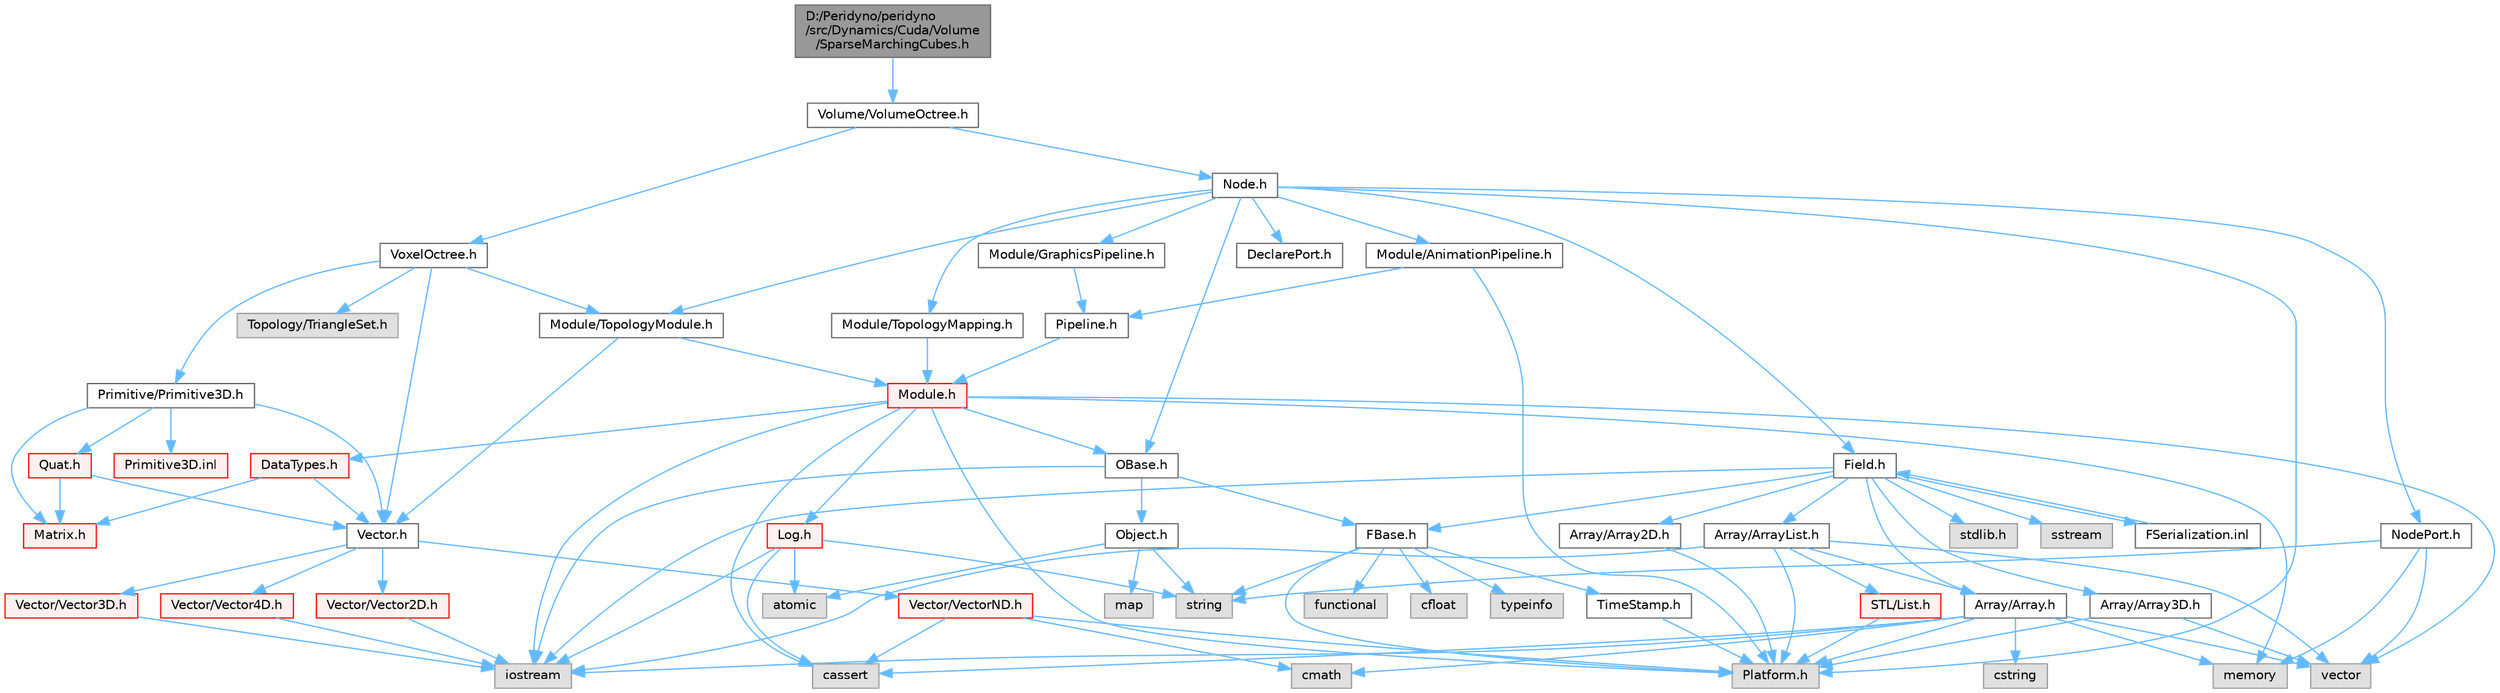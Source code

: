 digraph "D:/Peridyno/peridyno/src/Dynamics/Cuda/Volume/SparseMarchingCubes.h"
{
 // LATEX_PDF_SIZE
  bgcolor="transparent";
  edge [fontname=Helvetica,fontsize=10,labelfontname=Helvetica,labelfontsize=10];
  node [fontname=Helvetica,fontsize=10,shape=box,height=0.2,width=0.4];
  Node1 [id="Node000001",label="D:/Peridyno/peridyno\l/src/Dynamics/Cuda/Volume\l/SparseMarchingCubes.h",height=0.2,width=0.4,color="gray40", fillcolor="grey60", style="filled", fontcolor="black",tooltip=" "];
  Node1 -> Node2 [id="edge1_Node000001_Node000002",color="steelblue1",style="solid",tooltip=" "];
  Node2 [id="Node000002",label="Volume/VolumeOctree.h",height=0.2,width=0.4,color="grey40", fillcolor="white", style="filled",URL="$_volume_octree_8h.html",tooltip=" "];
  Node2 -> Node3 [id="edge2_Node000002_Node000003",color="steelblue1",style="solid",tooltip=" "];
  Node3 [id="Node000003",label="Node.h",height=0.2,width=0.4,color="grey40", fillcolor="white", style="filled",URL="$_node_8h.html",tooltip=" "];
  Node3 -> Node4 [id="edge3_Node000003_Node000004",color="steelblue1",style="solid",tooltip=" "];
  Node4 [id="Node000004",label="OBase.h",height=0.2,width=0.4,color="grey40", fillcolor="white", style="filled",URL="$_o_base_8h.html",tooltip=" "];
  Node4 -> Node5 [id="edge4_Node000004_Node000005",color="steelblue1",style="solid",tooltip=" "];
  Node5 [id="Node000005",label="iostream",height=0.2,width=0.4,color="grey60", fillcolor="#E0E0E0", style="filled",tooltip=" "];
  Node4 -> Node6 [id="edge5_Node000004_Node000006",color="steelblue1",style="solid",tooltip=" "];
  Node6 [id="Node000006",label="FBase.h",height=0.2,width=0.4,color="grey40", fillcolor="white", style="filled",URL="$_f_base_8h.html",tooltip=" "];
  Node6 -> Node7 [id="edge6_Node000006_Node000007",color="steelblue1",style="solid",tooltip=" "];
  Node7 [id="Node000007",label="Platform.h",height=0.2,width=0.4,color="grey60", fillcolor="#E0E0E0", style="filled",tooltip=" "];
  Node6 -> Node8 [id="edge7_Node000006_Node000008",color="steelblue1",style="solid",tooltip=" "];
  Node8 [id="Node000008",label="TimeStamp.h",height=0.2,width=0.4,color="grey40", fillcolor="white", style="filled",URL="$_time_stamp_8h.html",tooltip=" "];
  Node8 -> Node7 [id="edge8_Node000008_Node000007",color="steelblue1",style="solid",tooltip=" "];
  Node6 -> Node9 [id="edge9_Node000006_Node000009",color="steelblue1",style="solid",tooltip=" "];
  Node9 [id="Node000009",label="typeinfo",height=0.2,width=0.4,color="grey60", fillcolor="#E0E0E0", style="filled",tooltip=" "];
  Node6 -> Node10 [id="edge10_Node000006_Node000010",color="steelblue1",style="solid",tooltip=" "];
  Node10 [id="Node000010",label="string",height=0.2,width=0.4,color="grey60", fillcolor="#E0E0E0", style="filled",tooltip=" "];
  Node6 -> Node11 [id="edge11_Node000006_Node000011",color="steelblue1",style="solid",tooltip=" "];
  Node11 [id="Node000011",label="functional",height=0.2,width=0.4,color="grey60", fillcolor="#E0E0E0", style="filled",tooltip=" "];
  Node6 -> Node12 [id="edge12_Node000006_Node000012",color="steelblue1",style="solid",tooltip=" "];
  Node12 [id="Node000012",label="cfloat",height=0.2,width=0.4,color="grey60", fillcolor="#E0E0E0", style="filled",tooltip=" "];
  Node4 -> Node13 [id="edge13_Node000004_Node000013",color="steelblue1",style="solid",tooltip=" "];
  Node13 [id="Node000013",label="Object.h",height=0.2,width=0.4,color="grey40", fillcolor="white", style="filled",URL="$_object_8h.html",tooltip=" "];
  Node13 -> Node10 [id="edge14_Node000013_Node000010",color="steelblue1",style="solid",tooltip=" "];
  Node13 -> Node14 [id="edge15_Node000013_Node000014",color="steelblue1",style="solid",tooltip=" "];
  Node14 [id="Node000014",label="atomic",height=0.2,width=0.4,color="grey60", fillcolor="#E0E0E0", style="filled",tooltip=" "];
  Node13 -> Node15 [id="edge16_Node000013_Node000015",color="steelblue1",style="solid",tooltip=" "];
  Node15 [id="Node000015",label="map",height=0.2,width=0.4,color="grey60", fillcolor="#E0E0E0", style="filled",tooltip=" "];
  Node3 -> Node16 [id="edge17_Node000003_Node000016",color="steelblue1",style="solid",tooltip=" "];
  Node16 [id="Node000016",label="Field.h",height=0.2,width=0.4,color="grey40", fillcolor="white", style="filled",URL="$_field_8h.html",tooltip=" "];
  Node16 -> Node5 [id="edge18_Node000016_Node000005",color="steelblue1",style="solid",tooltip=" "];
  Node16 -> Node17 [id="edge19_Node000016_Node000017",color="steelblue1",style="solid",tooltip=" "];
  Node17 [id="Node000017",label="stdlib.h",height=0.2,width=0.4,color="grey60", fillcolor="#E0E0E0", style="filled",tooltip=" "];
  Node16 -> Node18 [id="edge20_Node000016_Node000018",color="steelblue1",style="solid",tooltip=" "];
  Node18 [id="Node000018",label="sstream",height=0.2,width=0.4,color="grey60", fillcolor="#E0E0E0", style="filled",tooltip=" "];
  Node16 -> Node6 [id="edge21_Node000016_Node000006",color="steelblue1",style="solid",tooltip=" "];
  Node16 -> Node19 [id="edge22_Node000016_Node000019",color="steelblue1",style="solid",tooltip=" "];
  Node19 [id="Node000019",label="Array/Array.h",height=0.2,width=0.4,color="grey40", fillcolor="white", style="filled",URL="$_array_8h.html",tooltip=" "];
  Node19 -> Node7 [id="edge23_Node000019_Node000007",color="steelblue1",style="solid",tooltip=" "];
  Node19 -> Node20 [id="edge24_Node000019_Node000020",color="steelblue1",style="solid",tooltip=" "];
  Node20 [id="Node000020",label="cassert",height=0.2,width=0.4,color="grey60", fillcolor="#E0E0E0", style="filled",tooltip=" "];
  Node19 -> Node21 [id="edge25_Node000019_Node000021",color="steelblue1",style="solid",tooltip=" "];
  Node21 [id="Node000021",label="vector",height=0.2,width=0.4,color="grey60", fillcolor="#E0E0E0", style="filled",tooltip=" "];
  Node19 -> Node5 [id="edge26_Node000019_Node000005",color="steelblue1",style="solid",tooltip=" "];
  Node19 -> Node22 [id="edge27_Node000019_Node000022",color="steelblue1",style="solid",tooltip=" "];
  Node22 [id="Node000022",label="cstring",height=0.2,width=0.4,color="grey60", fillcolor="#E0E0E0", style="filled",tooltip=" "];
  Node19 -> Node23 [id="edge28_Node000019_Node000023",color="steelblue1",style="solid",tooltip=" "];
  Node23 [id="Node000023",label="memory",height=0.2,width=0.4,color="grey60", fillcolor="#E0E0E0", style="filled",tooltip=" "];
  Node19 -> Node24 [id="edge29_Node000019_Node000024",color="steelblue1",style="solid",tooltip=" "];
  Node24 [id="Node000024",label="cmath",height=0.2,width=0.4,color="grey60", fillcolor="#E0E0E0", style="filled",tooltip=" "];
  Node16 -> Node25 [id="edge30_Node000016_Node000025",color="steelblue1",style="solid",tooltip=" "];
  Node25 [id="Node000025",label="Array/Array2D.h",height=0.2,width=0.4,color="grey40", fillcolor="white", style="filled",URL="$_array2_d_8h.html",tooltip=" "];
  Node25 -> Node7 [id="edge31_Node000025_Node000007",color="steelblue1",style="solid",tooltip=" "];
  Node16 -> Node26 [id="edge32_Node000016_Node000026",color="steelblue1",style="solid",tooltip=" "];
  Node26 [id="Node000026",label="Array/Array3D.h",height=0.2,width=0.4,color="grey40", fillcolor="white", style="filled",URL="$_array3_d_8h.html",tooltip=" "];
  Node26 -> Node7 [id="edge33_Node000026_Node000007",color="steelblue1",style="solid",tooltip=" "];
  Node26 -> Node21 [id="edge34_Node000026_Node000021",color="steelblue1",style="solid",tooltip=" "];
  Node16 -> Node27 [id="edge35_Node000016_Node000027",color="steelblue1",style="solid",tooltip=" "];
  Node27 [id="Node000027",label="Array/ArrayList.h",height=0.2,width=0.4,color="grey40", fillcolor="white", style="filled",URL="$_array_list_8h.html",tooltip=" "];
  Node27 -> Node21 [id="edge36_Node000027_Node000021",color="steelblue1",style="solid",tooltip=" "];
  Node27 -> Node5 [id="edge37_Node000027_Node000005",color="steelblue1",style="solid",tooltip=" "];
  Node27 -> Node7 [id="edge38_Node000027_Node000007",color="steelblue1",style="solid",tooltip=" "];
  Node27 -> Node28 [id="edge39_Node000027_Node000028",color="steelblue1",style="solid",tooltip=" "];
  Node28 [id="Node000028",label="STL/List.h",height=0.2,width=0.4,color="red", fillcolor="#FFF0F0", style="filled",URL="$_list_8h.html",tooltip=" "];
  Node28 -> Node7 [id="edge40_Node000028_Node000007",color="steelblue1",style="solid",tooltip=" "];
  Node27 -> Node19 [id="edge41_Node000027_Node000019",color="steelblue1",style="solid",tooltip=" "];
  Node16 -> Node68 [id="edge42_Node000016_Node000068",color="steelblue1",style="solid",tooltip=" "];
  Node68 [id="Node000068",label="FSerialization.inl",height=0.2,width=0.4,color="grey40", fillcolor="white", style="filled",URL="$_f_serialization_8inl.html",tooltip=" "];
  Node68 -> Node16 [id="edge43_Node000068_Node000016",color="steelblue1",style="solid",tooltip=" "];
  Node3 -> Node7 [id="edge44_Node000003_Node000007",color="steelblue1",style="solid",tooltip=" "];
  Node3 -> Node69 [id="edge45_Node000003_Node000069",color="steelblue1",style="solid",tooltip=" "];
  Node69 [id="Node000069",label="DeclarePort.h",height=0.2,width=0.4,color="grey40", fillcolor="white", style="filled",URL="$_declare_port_8h.html",tooltip=" "];
  Node3 -> Node70 [id="edge46_Node000003_Node000070",color="steelblue1",style="solid",tooltip=" "];
  Node70 [id="Node000070",label="NodePort.h",height=0.2,width=0.4,color="grey40", fillcolor="white", style="filled",URL="$_node_port_8h.html",tooltip=" "];
  Node70 -> Node10 [id="edge47_Node000070_Node000010",color="steelblue1",style="solid",tooltip=" "];
  Node70 -> Node21 [id="edge48_Node000070_Node000021",color="steelblue1",style="solid",tooltip=" "];
  Node70 -> Node23 [id="edge49_Node000070_Node000023",color="steelblue1",style="solid",tooltip=" "];
  Node3 -> Node71 [id="edge50_Node000003_Node000071",color="steelblue1",style="solid",tooltip=" "];
  Node71 [id="Node000071",label="Module/TopologyModule.h",height=0.2,width=0.4,color="grey40", fillcolor="white", style="filled",URL="$_topology_module_8h.html",tooltip=" "];
  Node71 -> Node32 [id="edge51_Node000071_Node000032",color="steelblue1",style="solid",tooltip=" "];
  Node32 [id="Node000032",label="Vector.h",height=0.2,width=0.4,color="grey40", fillcolor="white", style="filled",URL="$_vector_8h.html",tooltip=" "];
  Node32 -> Node33 [id="edge52_Node000032_Node000033",color="steelblue1",style="solid",tooltip=" "];
  Node33 [id="Node000033",label="Vector/Vector2D.h",height=0.2,width=0.4,color="red", fillcolor="#FFF0F0", style="filled",URL="$_vector2_d_8h.html",tooltip=" "];
  Node33 -> Node5 [id="edge53_Node000033_Node000005",color="steelblue1",style="solid",tooltip=" "];
  Node32 -> Node39 [id="edge54_Node000032_Node000039",color="steelblue1",style="solid",tooltip=" "];
  Node39 [id="Node000039",label="Vector/Vector3D.h",height=0.2,width=0.4,color="red", fillcolor="#FFF0F0", style="filled",URL="$_vector3_d_8h.html",tooltip=" "];
  Node39 -> Node5 [id="edge55_Node000039_Node000005",color="steelblue1",style="solid",tooltip=" "];
  Node32 -> Node42 [id="edge56_Node000032_Node000042",color="steelblue1",style="solid",tooltip=" "];
  Node42 [id="Node000042",label="Vector/Vector4D.h",height=0.2,width=0.4,color="red", fillcolor="#FFF0F0", style="filled",URL="$_vector4_d_8h.html",tooltip=" "];
  Node42 -> Node5 [id="edge57_Node000042_Node000005",color="steelblue1",style="solid",tooltip=" "];
  Node32 -> Node45 [id="edge58_Node000032_Node000045",color="steelblue1",style="solid",tooltip=" "];
  Node45 [id="Node000045",label="Vector/VectorND.h",height=0.2,width=0.4,color="red", fillcolor="#FFF0F0", style="filled",URL="$_vector_n_d_8h.html",tooltip=" "];
  Node45 -> Node24 [id="edge59_Node000045_Node000024",color="steelblue1",style="solid",tooltip=" "];
  Node45 -> Node20 [id="edge60_Node000045_Node000020",color="steelblue1",style="solid",tooltip=" "];
  Node45 -> Node7 [id="edge61_Node000045_Node000007",color="steelblue1",style="solid",tooltip=" "];
  Node71 -> Node72 [id="edge62_Node000071_Node000072",color="steelblue1",style="solid",tooltip=" "];
  Node72 [id="Node000072",label="Module.h",height=0.2,width=0.4,color="red", fillcolor="#FFF0F0", style="filled",URL="$_module_8h.html",tooltip=" "];
  Node72 -> Node7 [id="edge63_Node000072_Node000007",color="steelblue1",style="solid",tooltip=" "];
  Node72 -> Node23 [id="edge64_Node000072_Node000023",color="steelblue1",style="solid",tooltip=" "];
  Node72 -> Node21 [id="edge65_Node000072_Node000021",color="steelblue1",style="solid",tooltip=" "];
  Node72 -> Node20 [id="edge66_Node000072_Node000020",color="steelblue1",style="solid",tooltip=" "];
  Node72 -> Node5 [id="edge67_Node000072_Node000005",color="steelblue1",style="solid",tooltip=" "];
  Node72 -> Node4 [id="edge68_Node000072_Node000004",color="steelblue1",style="solid",tooltip=" "];
  Node72 -> Node73 [id="edge69_Node000072_Node000073",color="steelblue1",style="solid",tooltip=" "];
  Node73 [id="Node000073",label="Log.h",height=0.2,width=0.4,color="red", fillcolor="#FFF0F0", style="filled",URL="$_log_8h.html",tooltip=" "];
  Node73 -> Node10 [id="edge70_Node000073_Node000010",color="steelblue1",style="solid",tooltip=" "];
  Node73 -> Node5 [id="edge71_Node000073_Node000005",color="steelblue1",style="solid",tooltip=" "];
  Node73 -> Node20 [id="edge72_Node000073_Node000020",color="steelblue1",style="solid",tooltip=" "];
  Node73 -> Node14 [id="edge73_Node000073_Node000014",color="steelblue1",style="solid",tooltip=" "];
  Node72 -> Node82 [id="edge74_Node000072_Node000082",color="steelblue1",style="solid",tooltip=" "];
  Node82 [id="Node000082",label="DataTypes.h",height=0.2,width=0.4,color="red", fillcolor="#FFF0F0", style="filled",URL="$_data_types_8h.html",tooltip=" "];
  Node82 -> Node32 [id="edge75_Node000082_Node000032",color="steelblue1",style="solid",tooltip=" "];
  Node82 -> Node50 [id="edge76_Node000082_Node000050",color="steelblue1",style="solid",tooltip=" "];
  Node50 [id="Node000050",label="Matrix.h",height=0.2,width=0.4,color="red", fillcolor="#FFF0F0", style="filled",URL="$_matrix_8h.html",tooltip=" "];
  Node3 -> Node92 [id="edge77_Node000003_Node000092",color="steelblue1",style="solid",tooltip=" "];
  Node92 [id="Node000092",label="Module/TopologyMapping.h",height=0.2,width=0.4,color="grey40", fillcolor="white", style="filled",URL="$_topology_mapping_8h.html",tooltip=" "];
  Node92 -> Node72 [id="edge78_Node000092_Node000072",color="steelblue1",style="solid",tooltip=" "];
  Node3 -> Node93 [id="edge79_Node000003_Node000093",color="steelblue1",style="solid",tooltip=" "];
  Node93 [id="Node000093",label="Module/AnimationPipeline.h",height=0.2,width=0.4,color="grey40", fillcolor="white", style="filled",URL="$_animation_pipeline_8h.html",tooltip=" "];
  Node93 -> Node94 [id="edge80_Node000093_Node000094",color="steelblue1",style="solid",tooltip=" "];
  Node94 [id="Node000094",label="Pipeline.h",height=0.2,width=0.4,color="grey40", fillcolor="white", style="filled",URL="$_pipeline_8h.html",tooltip=" "];
  Node94 -> Node72 [id="edge81_Node000094_Node000072",color="steelblue1",style="solid",tooltip=" "];
  Node93 -> Node7 [id="edge82_Node000093_Node000007",color="steelblue1",style="solid",tooltip=" "];
  Node3 -> Node95 [id="edge83_Node000003_Node000095",color="steelblue1",style="solid",tooltip=" "];
  Node95 [id="Node000095",label="Module/GraphicsPipeline.h",height=0.2,width=0.4,color="grey40", fillcolor="white", style="filled",URL="$_graphics_pipeline_8h.html",tooltip=" "];
  Node95 -> Node94 [id="edge84_Node000095_Node000094",color="steelblue1",style="solid",tooltip=" "];
  Node2 -> Node96 [id="edge85_Node000002_Node000096",color="steelblue1",style="solid",tooltip=" "];
  Node96 [id="Node000096",label="VoxelOctree.h",height=0.2,width=0.4,color="grey40", fillcolor="white", style="filled",URL="$_voxel_octree_8h.html",tooltip=" "];
  Node96 -> Node97 [id="edge86_Node000096_Node000097",color="steelblue1",style="solid",tooltip=" "];
  Node97 [id="Node000097",label="Topology/TriangleSet.h",height=0.2,width=0.4,color="grey60", fillcolor="#E0E0E0", style="filled",tooltip=" "];
  Node96 -> Node71 [id="edge87_Node000096_Node000071",color="steelblue1",style="solid",tooltip=" "];
  Node96 -> Node98 [id="edge88_Node000096_Node000098",color="steelblue1",style="solid",tooltip=" "];
  Node98 [id="Node000098",label="Primitive/Primitive3D.h",height=0.2,width=0.4,color="grey40", fillcolor="white", style="filled",URL="$_primitive3_d_8h.html",tooltip=" "];
  Node98 -> Node32 [id="edge89_Node000098_Node000032",color="steelblue1",style="solid",tooltip=" "];
  Node98 -> Node50 [id="edge90_Node000098_Node000050",color="steelblue1",style="solid",tooltip=" "];
  Node98 -> Node63 [id="edge91_Node000098_Node000063",color="steelblue1",style="solid",tooltip=" "];
  Node63 [id="Node000063",label="Quat.h",height=0.2,width=0.4,color="red", fillcolor="#FFF0F0", style="filled",URL="$_quat_8h.html",tooltip="Implementation of quaternion."];
  Node63 -> Node32 [id="edge92_Node000063_Node000032",color="steelblue1",style="solid",tooltip=" "];
  Node63 -> Node50 [id="edge93_Node000063_Node000050",color="steelblue1",style="solid",tooltip=" "];
  Node98 -> Node99 [id="edge94_Node000098_Node000099",color="steelblue1",style="solid",tooltip=" "];
  Node99 [id="Node000099",label="Primitive3D.inl",height=0.2,width=0.4,color="red", fillcolor="#FFF0F0", style="filled",URL="$_primitive3_d_8inl.html",tooltip=" "];
  Node96 -> Node32 [id="edge95_Node000096_Node000032",color="steelblue1",style="solid",tooltip=" "];
}
